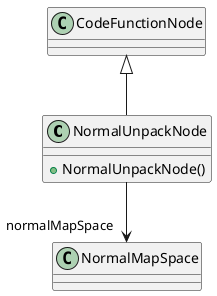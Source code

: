 @startuml
class NormalUnpackNode {
    + NormalUnpackNode()
}
CodeFunctionNode <|-- NormalUnpackNode
NormalUnpackNode --> "normalMapSpace" NormalMapSpace
@enduml

